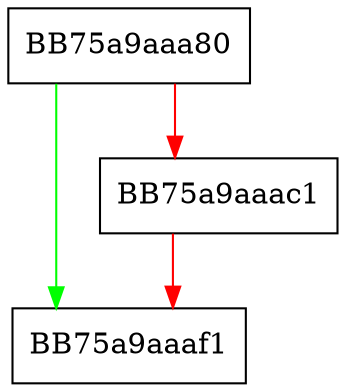 digraph agent_register_types {
  node [shape="box"];
  graph [splines=ortho];
  BB75a9aaa80 -> BB75a9aaaf1 [color="green"];
  BB75a9aaa80 -> BB75a9aaac1 [color="red"];
  BB75a9aaac1 -> BB75a9aaaf1 [color="red"];
}